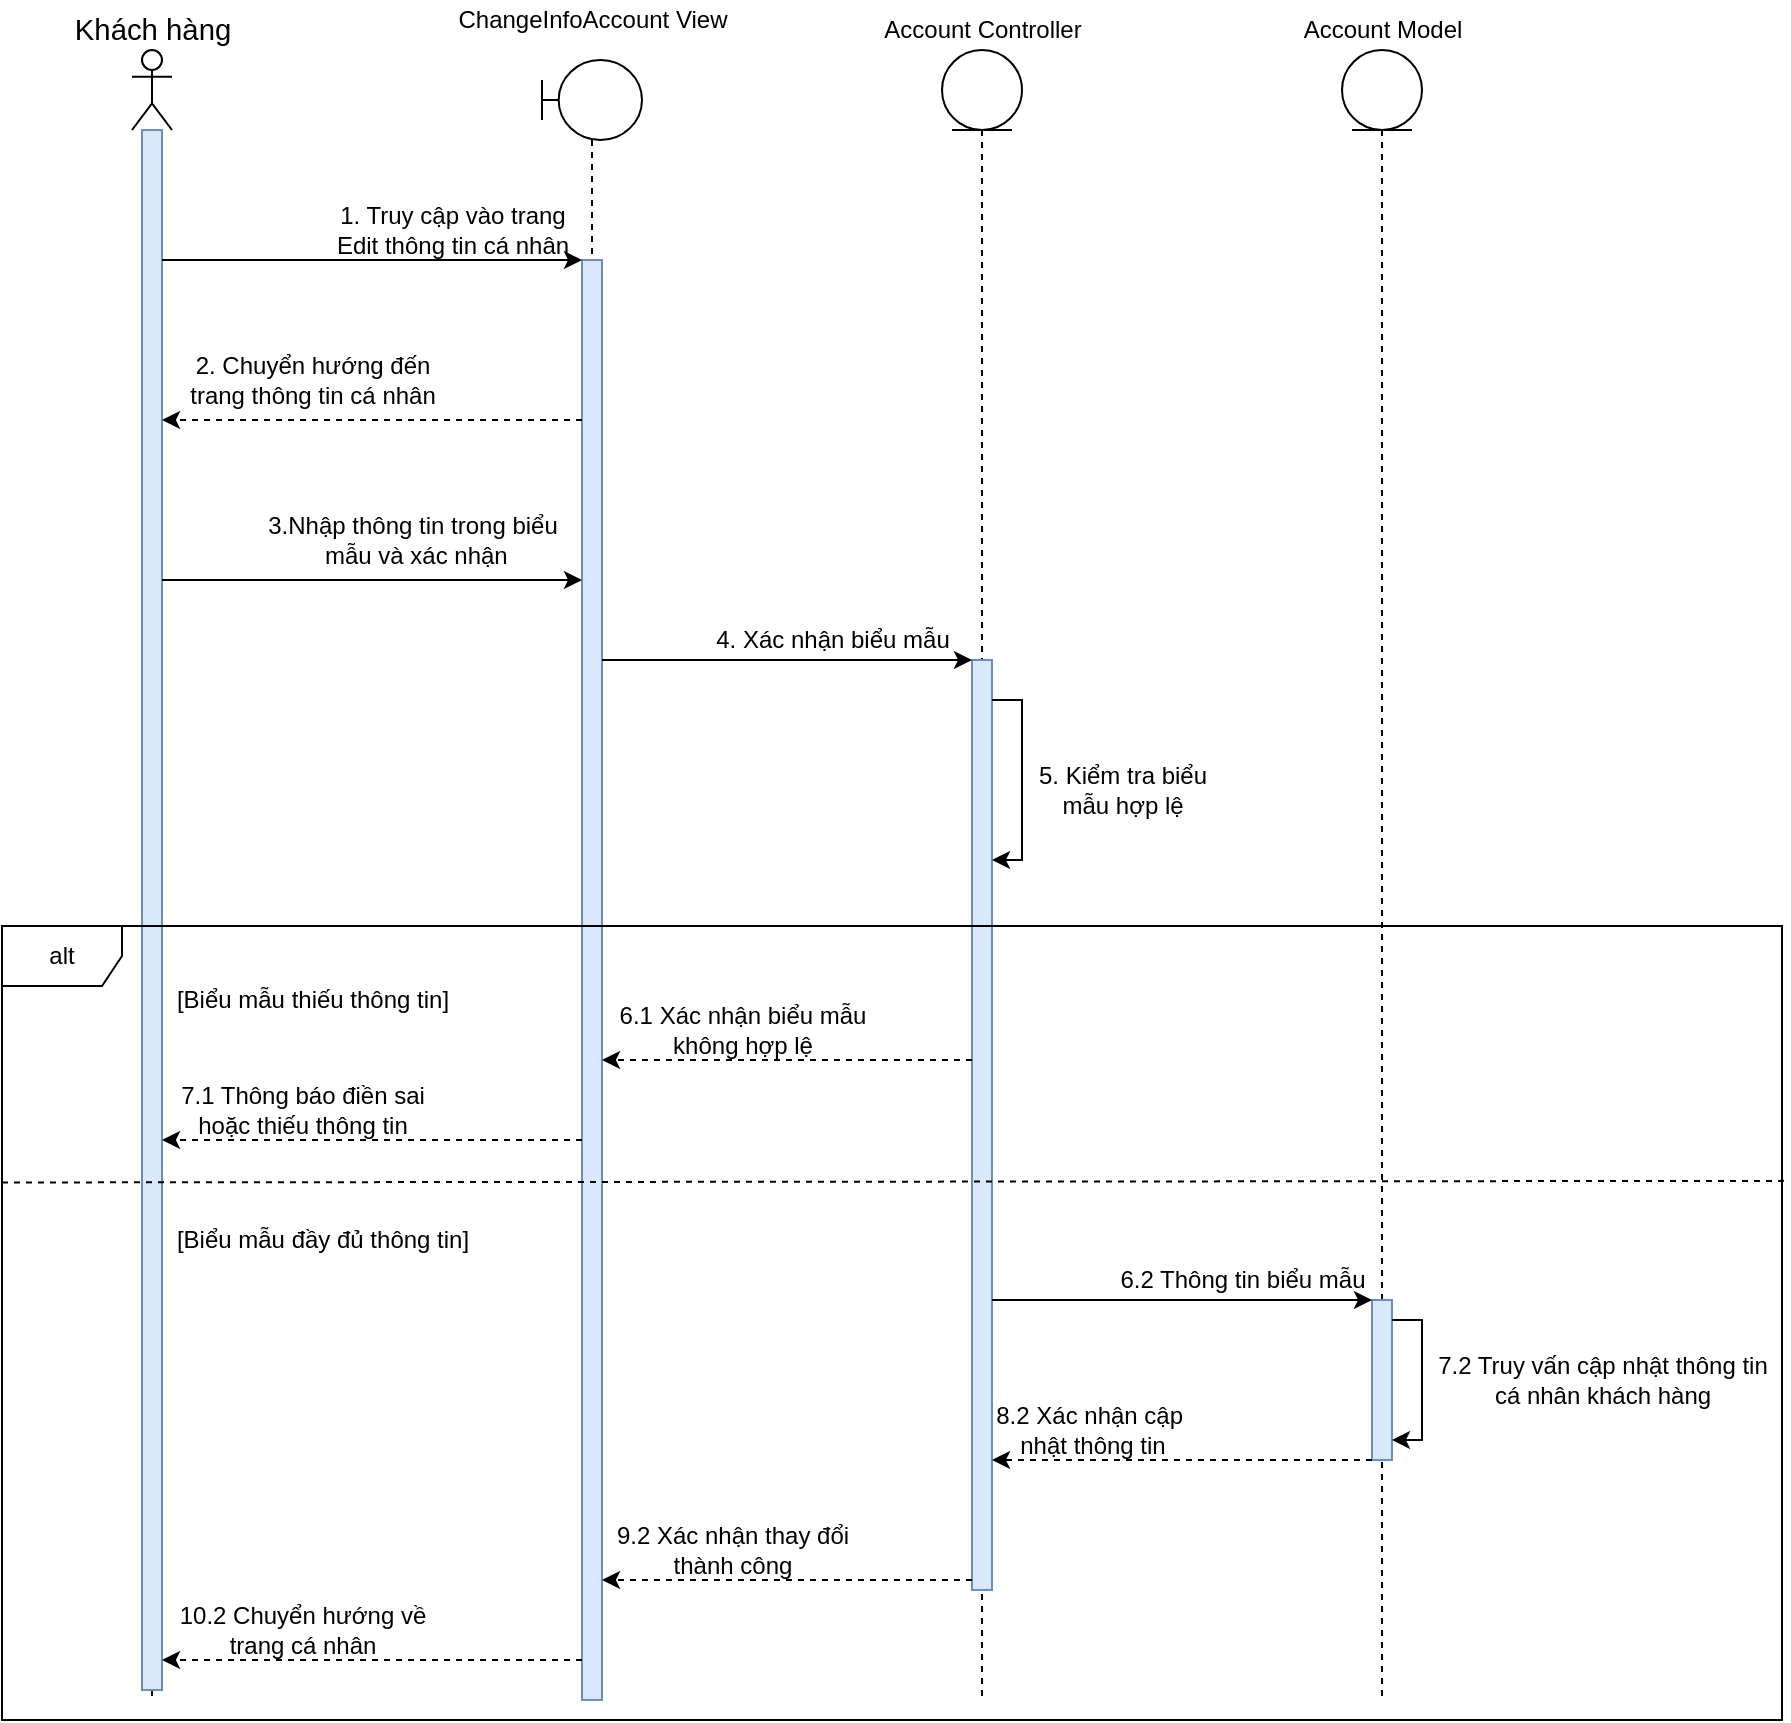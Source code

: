 <mxfile version="16.5.1" type="device"><diagram id="la0iUq_kacUUBwd-93TU" name="Trang-2"><mxGraphModel dx="1296" dy="1065" grid="1" gridSize="10" guides="1" tooltips="1" connect="1" arrows="1" fold="1" page="1" pageScale="1" pageWidth="827" pageHeight="1169" math="0" shadow="0"><root><mxCell id="0"/><mxCell id="1" parent="0"/><mxCell id="KoE_FELtCUmFOajR2QhE-42" value="" style="shape=umlLifeline;participant=umlActor;perimeter=lifelinePerimeter;whiteSpace=wrap;html=1;container=1;collapsible=0;recursiveResize=0;verticalAlign=top;spacingTop=36;outlineConnect=0;" parent="1" vertex="1"><mxGeometry x="485" y="215" width="20" height="825" as="geometry"/></mxCell><mxCell id="KoE_FELtCUmFOajR2QhE-43" value="" style="html=1;points=[];perimeter=orthogonalPerimeter;fillColor=#dae8fc;strokeColor=#6c8ebf;" parent="KoE_FELtCUmFOajR2QhE-42" vertex="1"><mxGeometry x="5" y="40" width="10" height="780" as="geometry"/></mxCell><mxCell id="KoE_FELtCUmFOajR2QhE-44" value="&lt;span style=&quot;font-family: Calibri, sans-serif; font-size: 14.667px;&quot;&gt;Khách hàng&lt;/span&gt;" style="text;html=1;align=center;verticalAlign=middle;resizable=0;points=[];autosize=1;strokeColor=none;fillColor=none;" parent="1" vertex="1"><mxGeometry x="450" y="190" width="90" height="30" as="geometry"/></mxCell><mxCell id="KoE_FELtCUmFOajR2QhE-45" value="" style="shape=umlLifeline;participant=umlBoundary;perimeter=lifelinePerimeter;whiteSpace=wrap;html=1;container=1;collapsible=0;recursiveResize=0;verticalAlign=top;spacingTop=36;outlineConnect=0;" parent="1" vertex="1"><mxGeometry x="690" y="220" width="50" height="820" as="geometry"/></mxCell><mxCell id="KoE_FELtCUmFOajR2QhE-46" value="" style="html=1;points=[];perimeter=orthogonalPerimeter;fillColor=#dae8fc;strokeColor=#6c8ebf;" parent="KoE_FELtCUmFOajR2QhE-45" vertex="1"><mxGeometry x="20" y="100" width="10" height="720" as="geometry"/></mxCell><mxCell id="KoE_FELtCUmFOajR2QhE-48" value="ChangeInfoAccount View" style="text;html=1;align=center;verticalAlign=middle;resizable=0;points=[];autosize=1;strokeColor=none;fillColor=none;" parent="1" vertex="1"><mxGeometry x="640" y="190" width="150" height="20" as="geometry"/></mxCell><mxCell id="KoE_FELtCUmFOajR2QhE-49" value="Account Controller" style="text;html=1;align=center;verticalAlign=middle;resizable=0;points=[];autosize=1;strokeColor=none;fillColor=none;" parent="1" vertex="1"><mxGeometry x="855" y="195" width="110" height="20" as="geometry"/></mxCell><mxCell id="KoE_FELtCUmFOajR2QhE-50" value="" style="shape=umlLifeline;participant=umlEntity;perimeter=lifelinePerimeter;whiteSpace=wrap;html=1;container=1;collapsible=0;recursiveResize=0;verticalAlign=top;spacingTop=36;outlineConnect=0;" parent="1" vertex="1"><mxGeometry x="1090" y="215" width="40" height="825" as="geometry"/></mxCell><mxCell id="2IZzkSBkla5ykcbSS73I-13" value="" style="html=1;points=[];perimeter=orthogonalPerimeter;fillColor=#dae8fc;strokeColor=#6c8ebf;" parent="KoE_FELtCUmFOajR2QhE-50" vertex="1"><mxGeometry x="15" y="625" width="10" height="80" as="geometry"/></mxCell><mxCell id="2IZzkSBkla5ykcbSS73I-16" style="edgeStyle=orthogonalEdgeStyle;rounded=0;orthogonalLoop=1;jettySize=auto;html=1;" parent="KoE_FELtCUmFOajR2QhE-50" source="2IZzkSBkla5ykcbSS73I-13" target="2IZzkSBkla5ykcbSS73I-13" edge="1"><mxGeometry relative="1" as="geometry"><Array as="points"><mxPoint x="40" y="635"/></Array></mxGeometry></mxCell><mxCell id="KoE_FELtCUmFOajR2QhE-53" value="Account Model" style="text;html=1;align=center;verticalAlign=middle;resizable=0;points=[];autosize=1;strokeColor=none;fillColor=none;" parent="1" vertex="1"><mxGeometry x="1060" y="190" width="100" height="30" as="geometry"/></mxCell><mxCell id="KoE_FELtCUmFOajR2QhE-54" style="edgeStyle=orthogonalEdgeStyle;rounded=0;orthogonalLoop=1;jettySize=auto;html=1;" parent="1" source="KoE_FELtCUmFOajR2QhE-43" target="KoE_FELtCUmFOajR2QhE-46" edge="1"><mxGeometry relative="1" as="geometry"><Array as="points"><mxPoint x="600" y="320"/><mxPoint x="600" y="320"/></Array></mxGeometry></mxCell><mxCell id="KoE_FELtCUmFOajR2QhE-55" value="1. Truy cập vào trang&lt;br&gt;Edit thông tin cá nhân" style="text;html=1;align=center;verticalAlign=middle;resizable=0;points=[];autosize=1;strokeColor=none;fillColor=none;" parent="1" vertex="1"><mxGeometry x="580" y="290" width="130" height="30" as="geometry"/></mxCell><mxCell id="KoE_FELtCUmFOajR2QhE-56" style="edgeStyle=orthogonalEdgeStyle;rounded=0;orthogonalLoop=1;jettySize=auto;html=1;dashed=1;" parent="1" source="KoE_FELtCUmFOajR2QhE-46" target="KoE_FELtCUmFOajR2QhE-43" edge="1"><mxGeometry relative="1" as="geometry"><Array as="points"><mxPoint x="610" y="400"/><mxPoint x="610" y="400"/></Array></mxGeometry></mxCell><mxCell id="KoE_FELtCUmFOajR2QhE-57" value="2. Chuyển hướng đến &lt;br&gt;trang thông tin cá nhân" style="text;html=1;align=center;verticalAlign=middle;resizable=0;points=[];autosize=1;strokeColor=none;fillColor=none;" parent="1" vertex="1"><mxGeometry x="500" y="360" width="150" height="40" as="geometry"/></mxCell><mxCell id="KoE_FELtCUmFOajR2QhE-59" value="3.Nhập thông tin trong biểu&lt;br&gt;&amp;nbsp;mẫu và xác nhận" style="text;html=1;align=center;verticalAlign=middle;resizable=0;points=[];autosize=1;strokeColor=none;fillColor=none;" parent="1" vertex="1"><mxGeometry x="540" y="440" width="170" height="40" as="geometry"/></mxCell><mxCell id="KoE_FELtCUmFOajR2QhE-78" value="" style="shape=umlLifeline;participant=umlEntity;perimeter=lifelinePerimeter;whiteSpace=wrap;html=1;container=1;collapsible=0;recursiveResize=0;verticalAlign=top;spacingTop=36;outlineConnect=0;" parent="1" vertex="1"><mxGeometry x="890" y="215" width="40" height="825" as="geometry"/></mxCell><mxCell id="2IZzkSBkla5ykcbSS73I-1" value="" style="html=1;points=[];perimeter=orthogonalPerimeter;fillColor=#dae8fc;strokeColor=#6c8ebf;" parent="KoE_FELtCUmFOajR2QhE-78" vertex="1"><mxGeometry x="15" y="305" width="10" height="465" as="geometry"/></mxCell><mxCell id="2IZzkSBkla5ykcbSS73I-5" style="edgeStyle=orthogonalEdgeStyle;rounded=0;orthogonalLoop=1;jettySize=auto;html=1;" parent="KoE_FELtCUmFOajR2QhE-78" source="2IZzkSBkla5ykcbSS73I-1" edge="1"><mxGeometry relative="1" as="geometry"><mxPoint x="25" y="405" as="targetPoint"/><Array as="points"><mxPoint x="40" y="325"/><mxPoint x="40" y="405"/></Array></mxGeometry></mxCell><mxCell id="KoE_FELtCUmFOajR2QhE-47" style="edgeStyle=orthogonalEdgeStyle;rounded=0;orthogonalLoop=1;jettySize=auto;html=1;" parent="1" source="KoE_FELtCUmFOajR2QhE-43" target="KoE_FELtCUmFOajR2QhE-46" edge="1"><mxGeometry relative="1" as="geometry"><Array as="points"><mxPoint x="570" y="480"/><mxPoint x="570" y="480"/></Array><mxPoint x="499.5" y="490" as="sourcePoint"/><mxPoint x="717.5" y="490" as="targetPoint"/></mxGeometry></mxCell><mxCell id="2IZzkSBkla5ykcbSS73I-3" style="edgeStyle=orthogonalEdgeStyle;rounded=0;orthogonalLoop=1;jettySize=auto;html=1;" parent="1" source="KoE_FELtCUmFOajR2QhE-46" target="2IZzkSBkla5ykcbSS73I-1" edge="1"><mxGeometry relative="1" as="geometry"><Array as="points"><mxPoint x="830" y="520"/><mxPoint x="830" y="520"/></Array></mxGeometry></mxCell><mxCell id="2IZzkSBkla5ykcbSS73I-4" value="4. Xác nhận biểu mẫu" style="text;html=1;align=center;verticalAlign=middle;resizable=0;points=[];autosize=1;strokeColor=none;fillColor=none;" parent="1" vertex="1"><mxGeometry x="770" y="500" width="130" height="20" as="geometry"/></mxCell><mxCell id="2IZzkSBkla5ykcbSS73I-6" value="5. Kiểm tra biểu&lt;br&gt;mẫu hợp lệ" style="text;html=1;align=center;verticalAlign=middle;resizable=0;points=[];autosize=1;strokeColor=none;fillColor=none;" parent="1" vertex="1"><mxGeometry x="930" y="570" width="100" height="30" as="geometry"/></mxCell><mxCell id="2IZzkSBkla5ykcbSS73I-7" value="[Biểu mẫu thiếu thông tin]" style="text;html=1;align=center;verticalAlign=middle;resizable=0;points=[];autosize=1;strokeColor=none;fillColor=none;" parent="1" vertex="1"><mxGeometry x="500" y="680" width="150" height="20" as="geometry"/></mxCell><mxCell id="2IZzkSBkla5ykcbSS73I-8" style="edgeStyle=orthogonalEdgeStyle;rounded=0;orthogonalLoop=1;jettySize=auto;html=1;dashed=1;" parent="1" source="2IZzkSBkla5ykcbSS73I-1" target="KoE_FELtCUmFOajR2QhE-46" edge="1"><mxGeometry relative="1" as="geometry"><Array as="points"><mxPoint x="860" y="720"/><mxPoint x="860" y="720"/></Array></mxGeometry></mxCell><mxCell id="2IZzkSBkla5ykcbSS73I-9" value="6.1 Xác nhận biểu mẫu&lt;br&gt;không hợp lệ" style="text;html=1;align=center;verticalAlign=middle;resizable=0;points=[];autosize=1;strokeColor=none;fillColor=none;" parent="1" vertex="1"><mxGeometry x="720" y="690" width="140" height="30" as="geometry"/></mxCell><mxCell id="2IZzkSBkla5ykcbSS73I-10" style="edgeStyle=orthogonalEdgeStyle;rounded=0;orthogonalLoop=1;jettySize=auto;html=1;dashed=1;" parent="1" source="KoE_FELtCUmFOajR2QhE-46" target="KoE_FELtCUmFOajR2QhE-43" edge="1"><mxGeometry relative="1" as="geometry"><Array as="points"><mxPoint x="630" y="760"/><mxPoint x="630" y="760"/></Array></mxGeometry></mxCell><mxCell id="2IZzkSBkla5ykcbSS73I-11" value="7.1 Thông báo điền sai &lt;br&gt;hoặc thiếu thông tin" style="text;html=1;align=center;verticalAlign=middle;resizable=0;points=[];autosize=1;strokeColor=none;fillColor=none;" parent="1" vertex="1"><mxGeometry x="500" y="730" width="140" height="30" as="geometry"/></mxCell><mxCell id="2IZzkSBkla5ykcbSS73I-12" value="[Biểu mẫu đầy đủ thông tin]" style="text;html=1;align=center;verticalAlign=middle;resizable=0;points=[];autosize=1;strokeColor=none;fillColor=none;" parent="1" vertex="1"><mxGeometry x="500" y="800" width="160" height="20" as="geometry"/></mxCell><mxCell id="2IZzkSBkla5ykcbSS73I-14" style="edgeStyle=orthogonalEdgeStyle;rounded=0;orthogonalLoop=1;jettySize=auto;html=1;" parent="1" source="2IZzkSBkla5ykcbSS73I-1" target="2IZzkSBkla5ykcbSS73I-13" edge="1"><mxGeometry relative="1" as="geometry"><Array as="points"><mxPoint x="970" y="840"/><mxPoint x="970" y="840"/></Array></mxGeometry></mxCell><mxCell id="2IZzkSBkla5ykcbSS73I-15" value="6.2 Thông tin biểu mẫu" style="text;html=1;align=center;verticalAlign=middle;resizable=0;points=[];autosize=1;strokeColor=none;fillColor=none;" parent="1" vertex="1"><mxGeometry x="970" y="820" width="140" height="20" as="geometry"/></mxCell><mxCell id="2IZzkSBkla5ykcbSS73I-17" value="7.2 Truy vấn cập nhật thông tin &lt;br&gt;cá nhân khách hàng" style="text;html=1;align=center;verticalAlign=middle;resizable=0;points=[];autosize=1;strokeColor=none;fillColor=none;" parent="1" vertex="1"><mxGeometry x="1130" y="865" width="180" height="30" as="geometry"/></mxCell><mxCell id="2IZzkSBkla5ykcbSS73I-18" style="edgeStyle=orthogonalEdgeStyle;rounded=0;orthogonalLoop=1;jettySize=auto;html=1;dashed=1;" parent="1" source="2IZzkSBkla5ykcbSS73I-13" target="2IZzkSBkla5ykcbSS73I-1" edge="1"><mxGeometry relative="1" as="geometry"><Array as="points"><mxPoint x="1010" y="920"/><mxPoint x="1010" y="920"/></Array></mxGeometry></mxCell><mxCell id="2IZzkSBkla5ykcbSS73I-19" value="8.2 Xác nhận cập&amp;nbsp;&lt;br&gt;nhật thông tin" style="text;html=1;align=center;verticalAlign=middle;resizable=0;points=[];autosize=1;strokeColor=none;fillColor=none;" parent="1" vertex="1"><mxGeometry x="910" y="890" width="110" height="30" as="geometry"/></mxCell><mxCell id="2IZzkSBkla5ykcbSS73I-20" style="edgeStyle=orthogonalEdgeStyle;rounded=0;orthogonalLoop=1;jettySize=auto;html=1;dashed=1;" parent="1" source="2IZzkSBkla5ykcbSS73I-1" target="KoE_FELtCUmFOajR2QhE-46" edge="1"><mxGeometry relative="1" as="geometry"><Array as="points"><mxPoint x="820" y="980"/><mxPoint x="820" y="980"/></Array></mxGeometry></mxCell><mxCell id="2IZzkSBkla5ykcbSS73I-21" value="9.2 Xác nhận thay đổi&lt;br&gt;thành công" style="text;html=1;align=center;verticalAlign=middle;resizable=0;points=[];autosize=1;strokeColor=none;fillColor=none;" parent="1" vertex="1"><mxGeometry x="720" y="950" width="130" height="30" as="geometry"/></mxCell><mxCell id="2IZzkSBkla5ykcbSS73I-22" style="edgeStyle=orthogonalEdgeStyle;rounded=0;orthogonalLoop=1;jettySize=auto;html=1;dashed=1;" parent="1" source="KoE_FELtCUmFOajR2QhE-46" target="KoE_FELtCUmFOajR2QhE-43" edge="1"><mxGeometry relative="1" as="geometry"><Array as="points"><mxPoint x="610" y="1020"/><mxPoint x="610" y="1020"/></Array></mxGeometry></mxCell><mxCell id="2IZzkSBkla5ykcbSS73I-23" value="10.2 Chuyển hướng về&lt;br&gt;trang cá nhân" style="text;html=1;align=center;verticalAlign=middle;resizable=0;points=[];autosize=1;strokeColor=none;fillColor=none;" parent="1" vertex="1"><mxGeometry x="500" y="990" width="140" height="30" as="geometry"/></mxCell><mxCell id="ZLMVDaW7FOVZmuV0EwKY-1" value="alt" style="shape=umlFrame;whiteSpace=wrap;html=1;" vertex="1" parent="1"><mxGeometry x="420" y="653" width="890" height="397" as="geometry"/></mxCell><mxCell id="ZLMVDaW7FOVZmuV0EwKY-2" value="" style="endArrow=none;dashed=1;html=1;rounded=0;exitX=0;exitY=0.323;exitDx=0;exitDy=0;exitPerimeter=0;entryX=1.002;entryY=0.321;entryDx=0;entryDy=0;entryPerimeter=0;" edge="1" parent="1" source="ZLMVDaW7FOVZmuV0EwKY-1" target="ZLMVDaW7FOVZmuV0EwKY-1"><mxGeometry width="50" height="50" relative="1" as="geometry"><mxPoint x="790" y="710" as="sourcePoint"/><mxPoint x="840" y="660" as="targetPoint"/></mxGeometry></mxCell></root></mxGraphModel></diagram></mxfile>